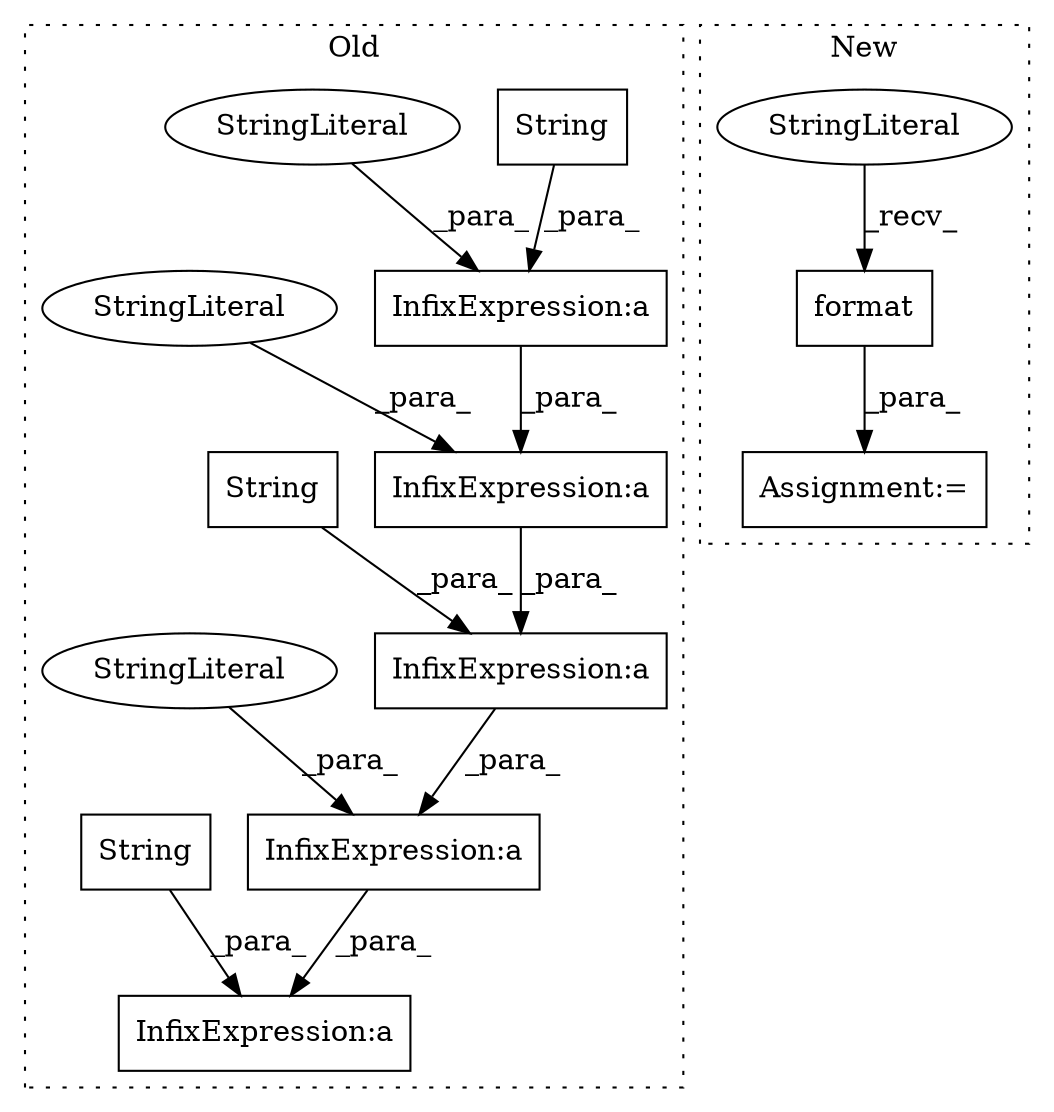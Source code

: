digraph G {
subgraph cluster0 {
1 [label="String" a="32" s="1905,1929" l="7,1" shape="box"];
4 [label="InfixExpression:a" a="27" s="1931" l="3" shape="box"];
5 [label="StringLiteral" a="45" s="1934" l="17" shape="ellipse"];
6 [label="InfixExpression:a" a="27" s="1978" l="3" shape="box"];
7 [label="StringLiteral" a="45" s="1981" l="14" shape="ellipse"];
8 [label="InfixExpression:a" a="27" s="2021" l="3" shape="box"];
9 [label="String" a="32" s="1999,2019" l="7,1" shape="box"];
10 [label="StringLiteral" a="45" s="2024" l="21" shape="ellipse"];
11 [label="InfixExpression:a" a="27" s="1996" l="3" shape="box"];
12 [label="InfixExpression:a" a="27" s="2076" l="3" shape="box"];
13 [label="String" a="32" s="2049,2074" l="7,1" shape="box"];
label = "Old";
style="dotted";
}
subgraph cluster1 {
2 [label="format" a="32" s="2376,2401" l="7,1" shape="box"];
3 [label="StringLiteral" a="45" s="2353" l="22" shape="ellipse"];
14 [label="Assignment:=" a="7" s="2419" l="2" shape="box"];
label = "New";
style="dotted";
}
1 -> 4 [label="_para_"];
2 -> 14 [label="_para_"];
3 -> 2 [label="_recv_"];
4 -> 6 [label="_para_"];
5 -> 4 [label="_para_"];
6 -> 11 [label="_para_"];
7 -> 6 [label="_para_"];
8 -> 12 [label="_para_"];
9 -> 11 [label="_para_"];
10 -> 8 [label="_para_"];
11 -> 8 [label="_para_"];
13 -> 12 [label="_para_"];
}